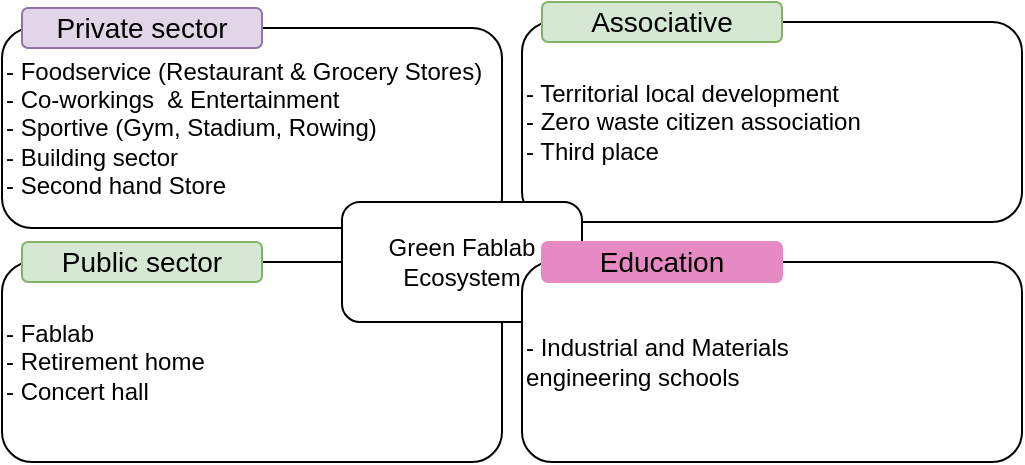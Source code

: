 <mxfile version="21.1.2" type="device">
  <diagram name="Page-1" id="dd472eb7-4b8b-5cd9-a60b-b15522922e76">
    <mxGraphModel dx="1706" dy="1177" grid="1" gridSize="10" guides="1" tooltips="1" connect="1" arrows="1" fold="1" page="1" pageScale="1" pageWidth="1100" pageHeight="850" background="none" math="0" shadow="0">
      <root>
        <mxCell id="0" />
        <mxCell id="1" parent="0" />
        <mxCell id="YbM_nu0U3kmB_rxoTIva-10" value="" style="group" parent="1" vertex="1" connectable="0">
          <mxGeometry x="560" y="80" width="250" height="110" as="geometry" />
        </mxCell>
        <mxCell id="YbM_nu0U3kmB_rxoTIva-11" value="- Territorial local development&lt;br&gt;- Zero waste citizen association&lt;br&gt;- Third place" style="rounded=1;whiteSpace=wrap;html=1;align=left;" parent="YbM_nu0U3kmB_rxoTIva-10" vertex="1">
          <mxGeometry y="10" width="250" height="100" as="geometry" />
        </mxCell>
        <mxCell id="YbM_nu0U3kmB_rxoTIva-12" value="Associative" style="rounded=1;whiteSpace=wrap;html=1;strokeColor=#82b366;fontSize=14;fillColor=#d5e8d4;" parent="YbM_nu0U3kmB_rxoTIva-10" vertex="1">
          <mxGeometry x="10" width="120" height="20" as="geometry" />
        </mxCell>
        <mxCell id="YbM_nu0U3kmB_rxoTIva-6" value="" style="group" parent="1" vertex="1" connectable="0">
          <mxGeometry x="300" y="83" width="250" height="110" as="geometry" />
        </mxCell>
        <mxCell id="YbM_nu0U3kmB_rxoTIva-2" value="-&amp;nbsp;Foodservice (Restaurant &amp;amp;&amp;nbsp;Grocery Stores)&lt;br&gt;- Co-workings&amp;nbsp; &amp;amp; Entertainment&lt;br&gt;- Sportive (Gym, Stadium, Rowing)&lt;br&gt;- Building sector&lt;br&gt;- Second hand Store" style="rounded=1;whiteSpace=wrap;html=1;align=left;" parent="YbM_nu0U3kmB_rxoTIva-6" vertex="1">
          <mxGeometry y="10" width="250" height="100" as="geometry" />
        </mxCell>
        <mxCell id="YbM_nu0U3kmB_rxoTIva-5" value="Private sector" style="rounded=1;whiteSpace=wrap;html=1;strokeColor=#9673a6;fontSize=14;fillColor=#e1d5e7;" parent="YbM_nu0U3kmB_rxoTIva-6" vertex="1">
          <mxGeometry x="10" width="120" height="20" as="geometry" />
        </mxCell>
        <mxCell id="YbM_nu0U3kmB_rxoTIva-7" value="" style="group" parent="1" vertex="1" connectable="0">
          <mxGeometry x="300" y="200" width="250" height="110" as="geometry" />
        </mxCell>
        <mxCell id="YbM_nu0U3kmB_rxoTIva-8" value="- Fablab&lt;br&gt;- Retirement home&lt;br&gt;- Concert hall" style="rounded=1;whiteSpace=wrap;html=1;align=left;" parent="YbM_nu0U3kmB_rxoTIva-7" vertex="1">
          <mxGeometry y="10" width="250" height="100" as="geometry" />
        </mxCell>
        <mxCell id="YbM_nu0U3kmB_rxoTIva-9" value="Public sector" style="rounded=1;whiteSpace=wrap;html=1;strokeColor=#82b366;fontSize=14;fillColor=#d5e8d4;" parent="YbM_nu0U3kmB_rxoTIva-7" vertex="1">
          <mxGeometry x="10" width="120" height="20" as="geometry" />
        </mxCell>
        <mxCell id="YbM_nu0U3kmB_rxoTIva-1" value="Green Fablab Ecosystem" style="rounded=1;whiteSpace=wrap;html=1;" parent="1" vertex="1">
          <mxGeometry x="470" y="180" width="120" height="60" as="geometry" />
        </mxCell>
        <mxCell id="YbM_nu0U3kmB_rxoTIva-13" value="" style="group" parent="1" vertex="1" connectable="0">
          <mxGeometry x="560" y="200" width="250" height="110" as="geometry" />
        </mxCell>
        <mxCell id="YbM_nu0U3kmB_rxoTIva-14" value="- Industrial and Materials&lt;br&gt;engineering schools&lt;br&gt;" style="rounded=1;whiteSpace=wrap;html=1;align=left;" parent="YbM_nu0U3kmB_rxoTIva-13" vertex="1">
          <mxGeometry y="10" width="250" height="100" as="geometry" />
        </mxCell>
        <mxCell id="YbM_nu0U3kmB_rxoTIva-15" value="Education" style="rounded=1;whiteSpace=wrap;html=1;strokeColor=#e78ac3;fontSize=14;fillColor=#e78ac3;" parent="YbM_nu0U3kmB_rxoTIva-13" vertex="1">
          <mxGeometry x="10" width="120" height="20" as="geometry" />
        </mxCell>
      </root>
    </mxGraphModel>
  </diagram>
</mxfile>
